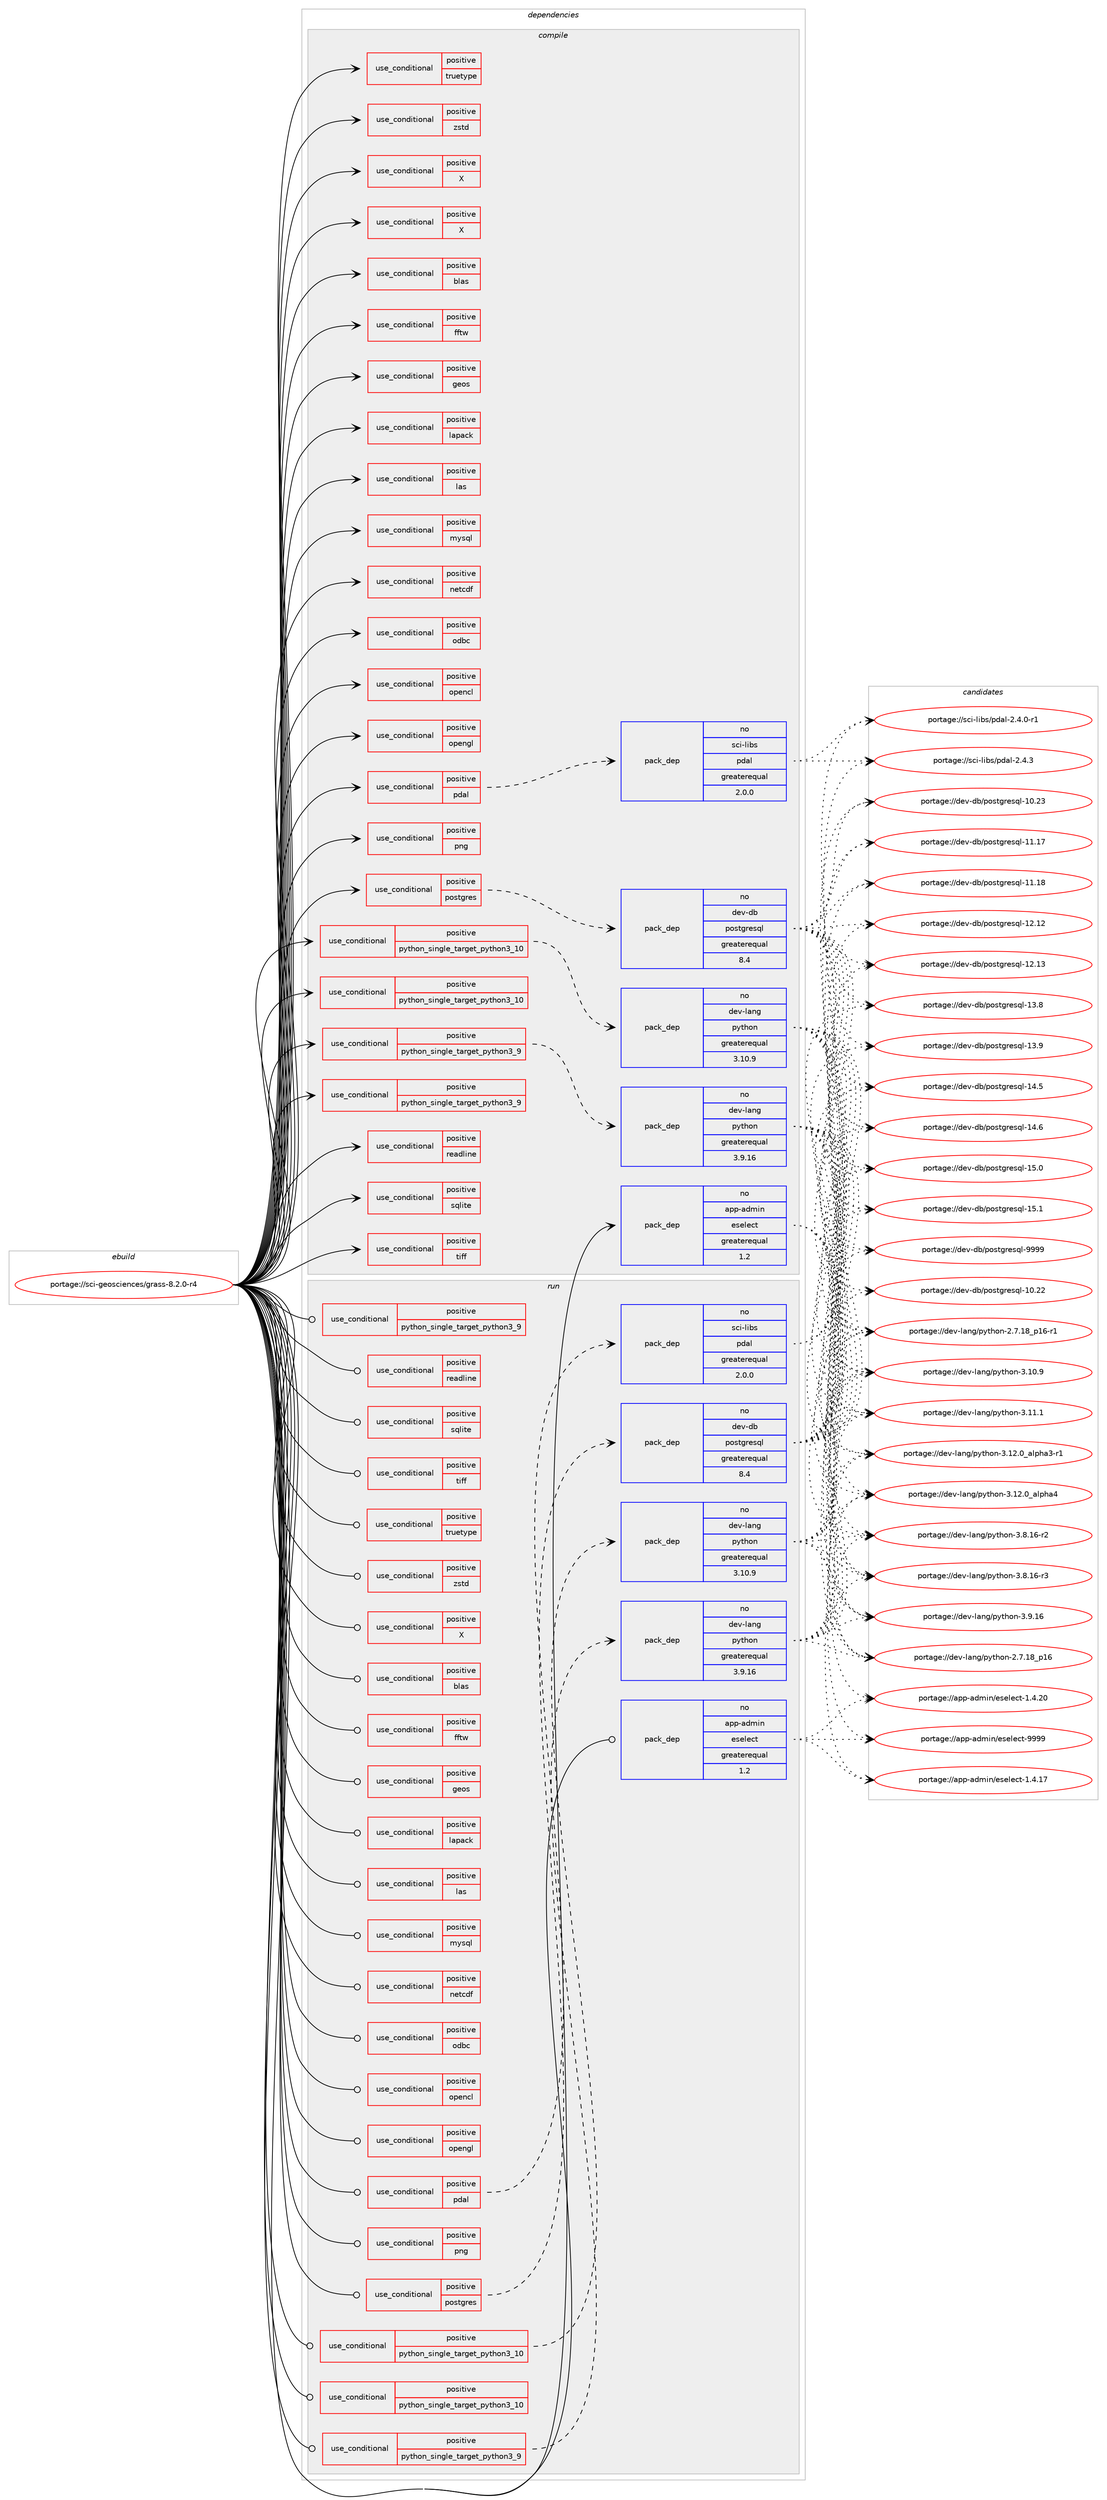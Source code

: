 digraph prolog {

# *************
# Graph options
# *************

newrank=true;
concentrate=true;
compound=true;
graph [rankdir=LR,fontname=Helvetica,fontsize=10,ranksep=1.5];#, ranksep=2.5, nodesep=0.2];
edge  [arrowhead=vee];
node  [fontname=Helvetica,fontsize=10];

# **********
# The ebuild
# **********

subgraph cluster_leftcol {
color=gray;
rank=same;
label=<<i>ebuild</i>>;
id [label="portage://sci-geosciences/grass-8.2.0-r4", color=red, width=4, href="../sci-geosciences/grass-8.2.0-r4.svg"];
}

# ****************
# The dependencies
# ****************

subgraph cluster_midcol {
color=gray;
label=<<i>dependencies</i>>;
subgraph cluster_compile {
fillcolor="#eeeeee";
style=filled;
label=<<i>compile</i>>;
subgraph cond1629 {
dependency2518 [label=<<TABLE BORDER="0" CELLBORDER="1" CELLSPACING="0" CELLPADDING="4"><TR><TD ROWSPAN="3" CELLPADDING="10">use_conditional</TD></TR><TR><TD>positive</TD></TR><TR><TD>X</TD></TR></TABLE>>, shape=none, color=red];
# *** BEGIN UNKNOWN DEPENDENCY TYPE (TODO) ***
# dependency2518 -> package_dependency(portage://sci-geosciences/grass-8.2.0-r4,install,no,dev-python,wxpython,none,[,,],[slot(4.0)],[])
# *** END UNKNOWN DEPENDENCY TYPE (TODO) ***

# *** BEGIN UNKNOWN DEPENDENCY TYPE (TODO) ***
# dependency2518 -> package_dependency(portage://sci-geosciences/grass-8.2.0-r4,install,no,x11-libs,cairo,none,[,,],[],[use(enable(X),none),use(optenable(opengl),none)])
# *** END UNKNOWN DEPENDENCY TYPE (TODO) ***

# *** BEGIN UNKNOWN DEPENDENCY TYPE (TODO) ***
# dependency2518 -> package_dependency(portage://sci-geosciences/grass-8.2.0-r4,install,no,x11-libs,libICE,none,[,,],[],[])
# *** END UNKNOWN DEPENDENCY TYPE (TODO) ***

# *** BEGIN UNKNOWN DEPENDENCY TYPE (TODO) ***
# dependency2518 -> package_dependency(portage://sci-geosciences/grass-8.2.0-r4,install,no,x11-libs,libSM,none,[,,],[],[])
# *** END UNKNOWN DEPENDENCY TYPE (TODO) ***

# *** BEGIN UNKNOWN DEPENDENCY TYPE (TODO) ***
# dependency2518 -> package_dependency(portage://sci-geosciences/grass-8.2.0-r4,install,no,x11-libs,libX11,none,[,,],[],[])
# *** END UNKNOWN DEPENDENCY TYPE (TODO) ***

# *** BEGIN UNKNOWN DEPENDENCY TYPE (TODO) ***
# dependency2518 -> package_dependency(portage://sci-geosciences/grass-8.2.0-r4,install,no,x11-libs,libXext,none,[,,],[],[])
# *** END UNKNOWN DEPENDENCY TYPE (TODO) ***

# *** BEGIN UNKNOWN DEPENDENCY TYPE (TODO) ***
# dependency2518 -> package_dependency(portage://sci-geosciences/grass-8.2.0-r4,install,no,x11-libs,libXt,none,[,,],[],[])
# *** END UNKNOWN DEPENDENCY TYPE (TODO) ***

}
id:e -> dependency2518:w [weight=20,style="solid",arrowhead="vee"];
subgraph cond1630 {
dependency2519 [label=<<TABLE BORDER="0" CELLBORDER="1" CELLSPACING="0" CELLPADDING="4"><TR><TD ROWSPAN="3" CELLPADDING="10">use_conditional</TD></TR><TR><TD>positive</TD></TR><TR><TD>X</TD></TR></TABLE>>, shape=none, color=red];
# *** BEGIN UNKNOWN DEPENDENCY TYPE (TODO) ***
# dependency2519 -> package_dependency(portage://sci-geosciences/grass-8.2.0-r4,install,no,x11-base,xorg-proto,none,[,,],[],[])
# *** END UNKNOWN DEPENDENCY TYPE (TODO) ***

}
id:e -> dependency2519:w [weight=20,style="solid",arrowhead="vee"];
subgraph cond1631 {
dependency2520 [label=<<TABLE BORDER="0" CELLBORDER="1" CELLSPACING="0" CELLPADDING="4"><TR><TD ROWSPAN="3" CELLPADDING="10">use_conditional</TD></TR><TR><TD>positive</TD></TR><TR><TD>blas</TD></TR></TABLE>>, shape=none, color=red];
# *** BEGIN UNKNOWN DEPENDENCY TYPE (TODO) ***
# dependency2520 -> package_dependency(portage://sci-geosciences/grass-8.2.0-r4,install,no,virtual,cblas,none,[,,],[],[use(enable(eselect-ldso),positive)])
# *** END UNKNOWN DEPENDENCY TYPE (TODO) ***

# *** BEGIN UNKNOWN DEPENDENCY TYPE (TODO) ***
# dependency2520 -> package_dependency(portage://sci-geosciences/grass-8.2.0-r4,install,no,virtual,blas,none,[,,],[],[use(enable(eselect-ldso),positive)])
# *** END UNKNOWN DEPENDENCY TYPE (TODO) ***

}
id:e -> dependency2520:w [weight=20,style="solid",arrowhead="vee"];
subgraph cond1632 {
dependency2521 [label=<<TABLE BORDER="0" CELLBORDER="1" CELLSPACING="0" CELLPADDING="4"><TR><TD ROWSPAN="3" CELLPADDING="10">use_conditional</TD></TR><TR><TD>positive</TD></TR><TR><TD>fftw</TD></TR></TABLE>>, shape=none, color=red];
# *** BEGIN UNKNOWN DEPENDENCY TYPE (TODO) ***
# dependency2521 -> package_dependency(portage://sci-geosciences/grass-8.2.0-r4,install,no,sci-libs,fftw,none,[,,],[slot(3.0),equal],[])
# *** END UNKNOWN DEPENDENCY TYPE (TODO) ***

}
id:e -> dependency2521:w [weight=20,style="solid",arrowhead="vee"];
subgraph cond1633 {
dependency2522 [label=<<TABLE BORDER="0" CELLBORDER="1" CELLSPACING="0" CELLPADDING="4"><TR><TD ROWSPAN="3" CELLPADDING="10">use_conditional</TD></TR><TR><TD>positive</TD></TR><TR><TD>geos</TD></TR></TABLE>>, shape=none, color=red];
# *** BEGIN UNKNOWN DEPENDENCY TYPE (TODO) ***
# dependency2522 -> package_dependency(portage://sci-geosciences/grass-8.2.0-r4,install,no,sci-libs,geos,none,[,,],any_same_slot,[])
# *** END UNKNOWN DEPENDENCY TYPE (TODO) ***

}
id:e -> dependency2522:w [weight=20,style="solid",arrowhead="vee"];
subgraph cond1634 {
dependency2523 [label=<<TABLE BORDER="0" CELLBORDER="1" CELLSPACING="0" CELLPADDING="4"><TR><TD ROWSPAN="3" CELLPADDING="10">use_conditional</TD></TR><TR><TD>positive</TD></TR><TR><TD>lapack</TD></TR></TABLE>>, shape=none, color=red];
# *** BEGIN UNKNOWN DEPENDENCY TYPE (TODO) ***
# dependency2523 -> package_dependency(portage://sci-geosciences/grass-8.2.0-r4,install,no,virtual,lapack,none,[,,],[],[use(enable(eselect-ldso),positive)])
# *** END UNKNOWN DEPENDENCY TYPE (TODO) ***

}
id:e -> dependency2523:w [weight=20,style="solid",arrowhead="vee"];
subgraph cond1635 {
dependency2524 [label=<<TABLE BORDER="0" CELLBORDER="1" CELLSPACING="0" CELLPADDING="4"><TR><TD ROWSPAN="3" CELLPADDING="10">use_conditional</TD></TR><TR><TD>positive</TD></TR><TR><TD>las</TD></TR></TABLE>>, shape=none, color=red];
# *** BEGIN UNKNOWN DEPENDENCY TYPE (TODO) ***
# dependency2524 -> package_dependency(portage://sci-geosciences/grass-8.2.0-r4,install,no,sci-geosciences,liblas,none,[,,],[],[])
# *** END UNKNOWN DEPENDENCY TYPE (TODO) ***

}
id:e -> dependency2524:w [weight=20,style="solid",arrowhead="vee"];
subgraph cond1636 {
dependency2525 [label=<<TABLE BORDER="0" CELLBORDER="1" CELLSPACING="0" CELLPADDING="4"><TR><TD ROWSPAN="3" CELLPADDING="10">use_conditional</TD></TR><TR><TD>positive</TD></TR><TR><TD>mysql</TD></TR></TABLE>>, shape=none, color=red];
# *** BEGIN UNKNOWN DEPENDENCY TYPE (TODO) ***
# dependency2525 -> package_dependency(portage://sci-geosciences/grass-8.2.0-r4,install,no,dev-db,mysql-connector-c,none,[,,],any_same_slot,[])
# *** END UNKNOWN DEPENDENCY TYPE (TODO) ***

}
id:e -> dependency2525:w [weight=20,style="solid",arrowhead="vee"];
subgraph cond1637 {
dependency2526 [label=<<TABLE BORDER="0" CELLBORDER="1" CELLSPACING="0" CELLPADDING="4"><TR><TD ROWSPAN="3" CELLPADDING="10">use_conditional</TD></TR><TR><TD>positive</TD></TR><TR><TD>netcdf</TD></TR></TABLE>>, shape=none, color=red];
# *** BEGIN UNKNOWN DEPENDENCY TYPE (TODO) ***
# dependency2526 -> package_dependency(portage://sci-geosciences/grass-8.2.0-r4,install,no,sci-libs,netcdf,none,[,,],any_same_slot,[])
# *** END UNKNOWN DEPENDENCY TYPE (TODO) ***

}
id:e -> dependency2526:w [weight=20,style="solid",arrowhead="vee"];
subgraph cond1638 {
dependency2527 [label=<<TABLE BORDER="0" CELLBORDER="1" CELLSPACING="0" CELLPADDING="4"><TR><TD ROWSPAN="3" CELLPADDING="10">use_conditional</TD></TR><TR><TD>positive</TD></TR><TR><TD>odbc</TD></TR></TABLE>>, shape=none, color=red];
# *** BEGIN UNKNOWN DEPENDENCY TYPE (TODO) ***
# dependency2527 -> package_dependency(portage://sci-geosciences/grass-8.2.0-r4,install,no,dev-db,unixODBC,none,[,,],[],[])
# *** END UNKNOWN DEPENDENCY TYPE (TODO) ***

}
id:e -> dependency2527:w [weight=20,style="solid",arrowhead="vee"];
subgraph cond1639 {
dependency2528 [label=<<TABLE BORDER="0" CELLBORDER="1" CELLSPACING="0" CELLPADDING="4"><TR><TD ROWSPAN="3" CELLPADDING="10">use_conditional</TD></TR><TR><TD>positive</TD></TR><TR><TD>opencl</TD></TR></TABLE>>, shape=none, color=red];
# *** BEGIN UNKNOWN DEPENDENCY TYPE (TODO) ***
# dependency2528 -> package_dependency(portage://sci-geosciences/grass-8.2.0-r4,install,no,virtual,opencl,none,[,,],[],[])
# *** END UNKNOWN DEPENDENCY TYPE (TODO) ***

}
id:e -> dependency2528:w [weight=20,style="solid",arrowhead="vee"];
subgraph cond1640 {
dependency2529 [label=<<TABLE BORDER="0" CELLBORDER="1" CELLSPACING="0" CELLPADDING="4"><TR><TD ROWSPAN="3" CELLPADDING="10">use_conditional</TD></TR><TR><TD>positive</TD></TR><TR><TD>opengl</TD></TR></TABLE>>, shape=none, color=red];
# *** BEGIN UNKNOWN DEPENDENCY TYPE (TODO) ***
# dependency2529 -> package_dependency(portage://sci-geosciences/grass-8.2.0-r4,install,no,virtual,opengl,none,[,,],[],[])
# *** END UNKNOWN DEPENDENCY TYPE (TODO) ***

}
id:e -> dependency2529:w [weight=20,style="solid",arrowhead="vee"];
subgraph cond1641 {
dependency2530 [label=<<TABLE BORDER="0" CELLBORDER="1" CELLSPACING="0" CELLPADDING="4"><TR><TD ROWSPAN="3" CELLPADDING="10">use_conditional</TD></TR><TR><TD>positive</TD></TR><TR><TD>pdal</TD></TR></TABLE>>, shape=none, color=red];
subgraph pack855 {
dependency2531 [label=<<TABLE BORDER="0" CELLBORDER="1" CELLSPACING="0" CELLPADDING="4" WIDTH="220"><TR><TD ROWSPAN="6" CELLPADDING="30">pack_dep</TD></TR><TR><TD WIDTH="110">no</TD></TR><TR><TD>sci-libs</TD></TR><TR><TD>pdal</TD></TR><TR><TD>greaterequal</TD></TR><TR><TD>2.0.0</TD></TR></TABLE>>, shape=none, color=blue];
}
dependency2530:e -> dependency2531:w [weight=20,style="dashed",arrowhead="vee"];
}
id:e -> dependency2530:w [weight=20,style="solid",arrowhead="vee"];
subgraph cond1642 {
dependency2532 [label=<<TABLE BORDER="0" CELLBORDER="1" CELLSPACING="0" CELLPADDING="4"><TR><TD ROWSPAN="3" CELLPADDING="10">use_conditional</TD></TR><TR><TD>positive</TD></TR><TR><TD>png</TD></TR></TABLE>>, shape=none, color=red];
# *** BEGIN UNKNOWN DEPENDENCY TYPE (TODO) ***
# dependency2532 -> package_dependency(portage://sci-geosciences/grass-8.2.0-r4,install,no,media-libs,libpng,none,[,,],any_same_slot,[])
# *** END UNKNOWN DEPENDENCY TYPE (TODO) ***

}
id:e -> dependency2532:w [weight=20,style="solid",arrowhead="vee"];
subgraph cond1643 {
dependency2533 [label=<<TABLE BORDER="0" CELLBORDER="1" CELLSPACING="0" CELLPADDING="4"><TR><TD ROWSPAN="3" CELLPADDING="10">use_conditional</TD></TR><TR><TD>positive</TD></TR><TR><TD>postgres</TD></TR></TABLE>>, shape=none, color=red];
subgraph pack856 {
dependency2534 [label=<<TABLE BORDER="0" CELLBORDER="1" CELLSPACING="0" CELLPADDING="4" WIDTH="220"><TR><TD ROWSPAN="6" CELLPADDING="30">pack_dep</TD></TR><TR><TD WIDTH="110">no</TD></TR><TR><TD>dev-db</TD></TR><TR><TD>postgresql</TD></TR><TR><TD>greaterequal</TD></TR><TR><TD>8.4</TD></TR></TABLE>>, shape=none, color=blue];
}
dependency2533:e -> dependency2534:w [weight=20,style="dashed",arrowhead="vee"];
}
id:e -> dependency2533:w [weight=20,style="solid",arrowhead="vee"];
subgraph cond1644 {
dependency2535 [label=<<TABLE BORDER="0" CELLBORDER="1" CELLSPACING="0" CELLPADDING="4"><TR><TD ROWSPAN="3" CELLPADDING="10">use_conditional</TD></TR><TR><TD>positive</TD></TR><TR><TD>python_single_target_python3_10</TD></TR></TABLE>>, shape=none, color=red];
subgraph pack857 {
dependency2536 [label=<<TABLE BORDER="0" CELLBORDER="1" CELLSPACING="0" CELLPADDING="4" WIDTH="220"><TR><TD ROWSPAN="6" CELLPADDING="30">pack_dep</TD></TR><TR><TD WIDTH="110">no</TD></TR><TR><TD>dev-lang</TD></TR><TR><TD>python</TD></TR><TR><TD>greaterequal</TD></TR><TR><TD>3.10.9</TD></TR></TABLE>>, shape=none, color=blue];
}
dependency2535:e -> dependency2536:w [weight=20,style="dashed",arrowhead="vee"];
}
id:e -> dependency2535:w [weight=20,style="solid",arrowhead="vee"];
subgraph cond1645 {
dependency2537 [label=<<TABLE BORDER="0" CELLBORDER="1" CELLSPACING="0" CELLPADDING="4"><TR><TD ROWSPAN="3" CELLPADDING="10">use_conditional</TD></TR><TR><TD>positive</TD></TR><TR><TD>python_single_target_python3_10</TD></TR></TABLE>>, shape=none, color=red];
# *** BEGIN UNKNOWN DEPENDENCY TYPE (TODO) ***
# dependency2537 -> package_dependency(portage://sci-geosciences/grass-8.2.0-r4,install,no,dev-python,numpy,none,[,,],[],[use(enable(python_targets_python3_10),negative)])
# *** END UNKNOWN DEPENDENCY TYPE (TODO) ***

# *** BEGIN UNKNOWN DEPENDENCY TYPE (TODO) ***
# dependency2537 -> package_dependency(portage://sci-geosciences/grass-8.2.0-r4,install,no,dev-python,six,none,[,,],[],[use(enable(python_targets_python3_10),negative)])
# *** END UNKNOWN DEPENDENCY TYPE (TODO) ***

}
id:e -> dependency2537:w [weight=20,style="solid",arrowhead="vee"];
subgraph cond1646 {
dependency2538 [label=<<TABLE BORDER="0" CELLBORDER="1" CELLSPACING="0" CELLPADDING="4"><TR><TD ROWSPAN="3" CELLPADDING="10">use_conditional</TD></TR><TR><TD>positive</TD></TR><TR><TD>python_single_target_python3_9</TD></TR></TABLE>>, shape=none, color=red];
subgraph pack858 {
dependency2539 [label=<<TABLE BORDER="0" CELLBORDER="1" CELLSPACING="0" CELLPADDING="4" WIDTH="220"><TR><TD ROWSPAN="6" CELLPADDING="30">pack_dep</TD></TR><TR><TD WIDTH="110">no</TD></TR><TR><TD>dev-lang</TD></TR><TR><TD>python</TD></TR><TR><TD>greaterequal</TD></TR><TR><TD>3.9.16</TD></TR></TABLE>>, shape=none, color=blue];
}
dependency2538:e -> dependency2539:w [weight=20,style="dashed",arrowhead="vee"];
}
id:e -> dependency2538:w [weight=20,style="solid",arrowhead="vee"];
subgraph cond1647 {
dependency2540 [label=<<TABLE BORDER="0" CELLBORDER="1" CELLSPACING="0" CELLPADDING="4"><TR><TD ROWSPAN="3" CELLPADDING="10">use_conditional</TD></TR><TR><TD>positive</TD></TR><TR><TD>python_single_target_python3_9</TD></TR></TABLE>>, shape=none, color=red];
# *** BEGIN UNKNOWN DEPENDENCY TYPE (TODO) ***
# dependency2540 -> package_dependency(portage://sci-geosciences/grass-8.2.0-r4,install,no,dev-python,numpy,none,[,,],[],[use(enable(python_targets_python3_9),negative)])
# *** END UNKNOWN DEPENDENCY TYPE (TODO) ***

# *** BEGIN UNKNOWN DEPENDENCY TYPE (TODO) ***
# dependency2540 -> package_dependency(portage://sci-geosciences/grass-8.2.0-r4,install,no,dev-python,six,none,[,,],[],[use(enable(python_targets_python3_9),negative)])
# *** END UNKNOWN DEPENDENCY TYPE (TODO) ***

}
id:e -> dependency2540:w [weight=20,style="solid",arrowhead="vee"];
subgraph cond1648 {
dependency2541 [label=<<TABLE BORDER="0" CELLBORDER="1" CELLSPACING="0" CELLPADDING="4"><TR><TD ROWSPAN="3" CELLPADDING="10">use_conditional</TD></TR><TR><TD>positive</TD></TR><TR><TD>readline</TD></TR></TABLE>>, shape=none, color=red];
# *** BEGIN UNKNOWN DEPENDENCY TYPE (TODO) ***
# dependency2541 -> package_dependency(portage://sci-geosciences/grass-8.2.0-r4,install,no,sys-libs,readline,none,[,,],any_same_slot,[])
# *** END UNKNOWN DEPENDENCY TYPE (TODO) ***

}
id:e -> dependency2541:w [weight=20,style="solid",arrowhead="vee"];
subgraph cond1649 {
dependency2542 [label=<<TABLE BORDER="0" CELLBORDER="1" CELLSPACING="0" CELLPADDING="4"><TR><TD ROWSPAN="3" CELLPADDING="10">use_conditional</TD></TR><TR><TD>positive</TD></TR><TR><TD>sqlite</TD></TR></TABLE>>, shape=none, color=red];
# *** BEGIN UNKNOWN DEPENDENCY TYPE (TODO) ***
# dependency2542 -> package_dependency(portage://sci-geosciences/grass-8.2.0-r4,install,no,dev-db,sqlite,none,[,,],[slot(3)],[])
# *** END UNKNOWN DEPENDENCY TYPE (TODO) ***

}
id:e -> dependency2542:w [weight=20,style="solid",arrowhead="vee"];
subgraph cond1650 {
dependency2543 [label=<<TABLE BORDER="0" CELLBORDER="1" CELLSPACING="0" CELLPADDING="4"><TR><TD ROWSPAN="3" CELLPADDING="10">use_conditional</TD></TR><TR><TD>positive</TD></TR><TR><TD>tiff</TD></TR></TABLE>>, shape=none, color=red];
# *** BEGIN UNKNOWN DEPENDENCY TYPE (TODO) ***
# dependency2543 -> package_dependency(portage://sci-geosciences/grass-8.2.0-r4,install,no,media-libs,tiff,none,[,,],any_same_slot,[])
# *** END UNKNOWN DEPENDENCY TYPE (TODO) ***

}
id:e -> dependency2543:w [weight=20,style="solid",arrowhead="vee"];
subgraph cond1651 {
dependency2544 [label=<<TABLE BORDER="0" CELLBORDER="1" CELLSPACING="0" CELLPADDING="4"><TR><TD ROWSPAN="3" CELLPADDING="10">use_conditional</TD></TR><TR><TD>positive</TD></TR><TR><TD>truetype</TD></TR></TABLE>>, shape=none, color=red];
# *** BEGIN UNKNOWN DEPENDENCY TYPE (TODO) ***
# dependency2544 -> package_dependency(portage://sci-geosciences/grass-8.2.0-r4,install,no,media-libs,freetype,none,[,,],[slot(2)],[])
# *** END UNKNOWN DEPENDENCY TYPE (TODO) ***

}
id:e -> dependency2544:w [weight=20,style="solid",arrowhead="vee"];
subgraph cond1652 {
dependency2545 [label=<<TABLE BORDER="0" CELLBORDER="1" CELLSPACING="0" CELLPADDING="4"><TR><TD ROWSPAN="3" CELLPADDING="10">use_conditional</TD></TR><TR><TD>positive</TD></TR><TR><TD>zstd</TD></TR></TABLE>>, shape=none, color=red];
# *** BEGIN UNKNOWN DEPENDENCY TYPE (TODO) ***
# dependency2545 -> package_dependency(portage://sci-geosciences/grass-8.2.0-r4,install,no,app-arch,zstd,none,[,,],any_same_slot,[])
# *** END UNKNOWN DEPENDENCY TYPE (TODO) ***

}
id:e -> dependency2545:w [weight=20,style="solid",arrowhead="vee"];
subgraph pack859 {
dependency2546 [label=<<TABLE BORDER="0" CELLBORDER="1" CELLSPACING="0" CELLPADDING="4" WIDTH="220"><TR><TD ROWSPAN="6" CELLPADDING="30">pack_dep</TD></TR><TR><TD WIDTH="110">no</TD></TR><TR><TD>app-admin</TD></TR><TR><TD>eselect</TD></TR><TR><TD>greaterequal</TD></TR><TR><TD>1.2</TD></TR></TABLE>>, shape=none, color=blue];
}
id:e -> dependency2546:w [weight=20,style="solid",arrowhead="vee"];
# *** BEGIN UNKNOWN DEPENDENCY TYPE (TODO) ***
# id -> package_dependency(portage://sci-geosciences/grass-8.2.0-r4,install,no,media-libs,glu,none,[,,],[],[])
# *** END UNKNOWN DEPENDENCY TYPE (TODO) ***

# *** BEGIN UNKNOWN DEPENDENCY TYPE (TODO) ***
# id -> package_dependency(portage://sci-geosciences/grass-8.2.0-r4,install,no,media-libs,libglvnd,none,[,,],[],[])
# *** END UNKNOWN DEPENDENCY TYPE (TODO) ***

# *** BEGIN UNKNOWN DEPENDENCY TYPE (TODO) ***
# id -> package_dependency(portage://sci-geosciences/grass-8.2.0-r4,install,no,sci-libs,gdal,none,[,,],any_same_slot,[])
# *** END UNKNOWN DEPENDENCY TYPE (TODO) ***

# *** BEGIN UNKNOWN DEPENDENCY TYPE (TODO) ***
# id -> package_dependency(portage://sci-geosciences/grass-8.2.0-r4,install,no,sci-libs,proj,none,[,,],any_same_slot,[])
# *** END UNKNOWN DEPENDENCY TYPE (TODO) ***

# *** BEGIN UNKNOWN DEPENDENCY TYPE (TODO) ***
# id -> package_dependency(portage://sci-geosciences/grass-8.2.0-r4,install,no,sci-libs,xdrfile,none,[,,],[],[])
# *** END UNKNOWN DEPENDENCY TYPE (TODO) ***

# *** BEGIN UNKNOWN DEPENDENCY TYPE (TODO) ***
# id -> package_dependency(portage://sci-geosciences/grass-8.2.0-r4,install,no,sys-libs,gdbm,none,[,,],any_same_slot,[])
# *** END UNKNOWN DEPENDENCY TYPE (TODO) ***

# *** BEGIN UNKNOWN DEPENDENCY TYPE (TODO) ***
# id -> package_dependency(portage://sci-geosciences/grass-8.2.0-r4,install,no,sys-libs,ncurses,none,[,,],any_same_slot,[])
# *** END UNKNOWN DEPENDENCY TYPE (TODO) ***

# *** BEGIN UNKNOWN DEPENDENCY TYPE (TODO) ***
# id -> package_dependency(portage://sci-geosciences/grass-8.2.0-r4,install,no,sys-libs,zlib,none,[,,],[],[])
# *** END UNKNOWN DEPENDENCY TYPE (TODO) ***

}
subgraph cluster_compileandrun {
fillcolor="#eeeeee";
style=filled;
label=<<i>compile and run</i>>;
}
subgraph cluster_run {
fillcolor="#eeeeee";
style=filled;
label=<<i>run</i>>;
subgraph cond1653 {
dependency2547 [label=<<TABLE BORDER="0" CELLBORDER="1" CELLSPACING="0" CELLPADDING="4"><TR><TD ROWSPAN="3" CELLPADDING="10">use_conditional</TD></TR><TR><TD>positive</TD></TR><TR><TD>X</TD></TR></TABLE>>, shape=none, color=red];
# *** BEGIN UNKNOWN DEPENDENCY TYPE (TODO) ***
# dependency2547 -> package_dependency(portage://sci-geosciences/grass-8.2.0-r4,run,no,dev-python,wxpython,none,[,,],[slot(4.0)],[])
# *** END UNKNOWN DEPENDENCY TYPE (TODO) ***

# *** BEGIN UNKNOWN DEPENDENCY TYPE (TODO) ***
# dependency2547 -> package_dependency(portage://sci-geosciences/grass-8.2.0-r4,run,no,x11-libs,cairo,none,[,,],[],[use(enable(X),none),use(optenable(opengl),none)])
# *** END UNKNOWN DEPENDENCY TYPE (TODO) ***

# *** BEGIN UNKNOWN DEPENDENCY TYPE (TODO) ***
# dependency2547 -> package_dependency(portage://sci-geosciences/grass-8.2.0-r4,run,no,x11-libs,libICE,none,[,,],[],[])
# *** END UNKNOWN DEPENDENCY TYPE (TODO) ***

# *** BEGIN UNKNOWN DEPENDENCY TYPE (TODO) ***
# dependency2547 -> package_dependency(portage://sci-geosciences/grass-8.2.0-r4,run,no,x11-libs,libSM,none,[,,],[],[])
# *** END UNKNOWN DEPENDENCY TYPE (TODO) ***

# *** BEGIN UNKNOWN DEPENDENCY TYPE (TODO) ***
# dependency2547 -> package_dependency(portage://sci-geosciences/grass-8.2.0-r4,run,no,x11-libs,libX11,none,[,,],[],[])
# *** END UNKNOWN DEPENDENCY TYPE (TODO) ***

# *** BEGIN UNKNOWN DEPENDENCY TYPE (TODO) ***
# dependency2547 -> package_dependency(portage://sci-geosciences/grass-8.2.0-r4,run,no,x11-libs,libXext,none,[,,],[],[])
# *** END UNKNOWN DEPENDENCY TYPE (TODO) ***

# *** BEGIN UNKNOWN DEPENDENCY TYPE (TODO) ***
# dependency2547 -> package_dependency(portage://sci-geosciences/grass-8.2.0-r4,run,no,x11-libs,libXt,none,[,,],[],[])
# *** END UNKNOWN DEPENDENCY TYPE (TODO) ***

}
id:e -> dependency2547:w [weight=20,style="solid",arrowhead="odot"];
subgraph cond1654 {
dependency2548 [label=<<TABLE BORDER="0" CELLBORDER="1" CELLSPACING="0" CELLPADDING="4"><TR><TD ROWSPAN="3" CELLPADDING="10">use_conditional</TD></TR><TR><TD>positive</TD></TR><TR><TD>blas</TD></TR></TABLE>>, shape=none, color=red];
# *** BEGIN UNKNOWN DEPENDENCY TYPE (TODO) ***
# dependency2548 -> package_dependency(portage://sci-geosciences/grass-8.2.0-r4,run,no,virtual,cblas,none,[,,],[],[use(enable(eselect-ldso),positive)])
# *** END UNKNOWN DEPENDENCY TYPE (TODO) ***

# *** BEGIN UNKNOWN DEPENDENCY TYPE (TODO) ***
# dependency2548 -> package_dependency(portage://sci-geosciences/grass-8.2.0-r4,run,no,virtual,blas,none,[,,],[],[use(enable(eselect-ldso),positive)])
# *** END UNKNOWN DEPENDENCY TYPE (TODO) ***

}
id:e -> dependency2548:w [weight=20,style="solid",arrowhead="odot"];
subgraph cond1655 {
dependency2549 [label=<<TABLE BORDER="0" CELLBORDER="1" CELLSPACING="0" CELLPADDING="4"><TR><TD ROWSPAN="3" CELLPADDING="10">use_conditional</TD></TR><TR><TD>positive</TD></TR><TR><TD>fftw</TD></TR></TABLE>>, shape=none, color=red];
# *** BEGIN UNKNOWN DEPENDENCY TYPE (TODO) ***
# dependency2549 -> package_dependency(portage://sci-geosciences/grass-8.2.0-r4,run,no,sci-libs,fftw,none,[,,],[slot(3.0),equal],[])
# *** END UNKNOWN DEPENDENCY TYPE (TODO) ***

}
id:e -> dependency2549:w [weight=20,style="solid",arrowhead="odot"];
subgraph cond1656 {
dependency2550 [label=<<TABLE BORDER="0" CELLBORDER="1" CELLSPACING="0" CELLPADDING="4"><TR><TD ROWSPAN="3" CELLPADDING="10">use_conditional</TD></TR><TR><TD>positive</TD></TR><TR><TD>geos</TD></TR></TABLE>>, shape=none, color=red];
# *** BEGIN UNKNOWN DEPENDENCY TYPE (TODO) ***
# dependency2550 -> package_dependency(portage://sci-geosciences/grass-8.2.0-r4,run,no,sci-libs,geos,none,[,,],any_same_slot,[])
# *** END UNKNOWN DEPENDENCY TYPE (TODO) ***

}
id:e -> dependency2550:w [weight=20,style="solid",arrowhead="odot"];
subgraph cond1657 {
dependency2551 [label=<<TABLE BORDER="0" CELLBORDER="1" CELLSPACING="0" CELLPADDING="4"><TR><TD ROWSPAN="3" CELLPADDING="10">use_conditional</TD></TR><TR><TD>positive</TD></TR><TR><TD>lapack</TD></TR></TABLE>>, shape=none, color=red];
# *** BEGIN UNKNOWN DEPENDENCY TYPE (TODO) ***
# dependency2551 -> package_dependency(portage://sci-geosciences/grass-8.2.0-r4,run,no,virtual,lapack,none,[,,],[],[use(enable(eselect-ldso),positive)])
# *** END UNKNOWN DEPENDENCY TYPE (TODO) ***

}
id:e -> dependency2551:w [weight=20,style="solid",arrowhead="odot"];
subgraph cond1658 {
dependency2552 [label=<<TABLE BORDER="0" CELLBORDER="1" CELLSPACING="0" CELLPADDING="4"><TR><TD ROWSPAN="3" CELLPADDING="10">use_conditional</TD></TR><TR><TD>positive</TD></TR><TR><TD>las</TD></TR></TABLE>>, shape=none, color=red];
# *** BEGIN UNKNOWN DEPENDENCY TYPE (TODO) ***
# dependency2552 -> package_dependency(portage://sci-geosciences/grass-8.2.0-r4,run,no,sci-geosciences,liblas,none,[,,],[],[])
# *** END UNKNOWN DEPENDENCY TYPE (TODO) ***

}
id:e -> dependency2552:w [weight=20,style="solid",arrowhead="odot"];
subgraph cond1659 {
dependency2553 [label=<<TABLE BORDER="0" CELLBORDER="1" CELLSPACING="0" CELLPADDING="4"><TR><TD ROWSPAN="3" CELLPADDING="10">use_conditional</TD></TR><TR><TD>positive</TD></TR><TR><TD>mysql</TD></TR></TABLE>>, shape=none, color=red];
# *** BEGIN UNKNOWN DEPENDENCY TYPE (TODO) ***
# dependency2553 -> package_dependency(portage://sci-geosciences/grass-8.2.0-r4,run,no,dev-db,mysql-connector-c,none,[,,],any_same_slot,[])
# *** END UNKNOWN DEPENDENCY TYPE (TODO) ***

}
id:e -> dependency2553:w [weight=20,style="solid",arrowhead="odot"];
subgraph cond1660 {
dependency2554 [label=<<TABLE BORDER="0" CELLBORDER="1" CELLSPACING="0" CELLPADDING="4"><TR><TD ROWSPAN="3" CELLPADDING="10">use_conditional</TD></TR><TR><TD>positive</TD></TR><TR><TD>netcdf</TD></TR></TABLE>>, shape=none, color=red];
# *** BEGIN UNKNOWN DEPENDENCY TYPE (TODO) ***
# dependency2554 -> package_dependency(portage://sci-geosciences/grass-8.2.0-r4,run,no,sci-libs,netcdf,none,[,,],any_same_slot,[])
# *** END UNKNOWN DEPENDENCY TYPE (TODO) ***

}
id:e -> dependency2554:w [weight=20,style="solid",arrowhead="odot"];
subgraph cond1661 {
dependency2555 [label=<<TABLE BORDER="0" CELLBORDER="1" CELLSPACING="0" CELLPADDING="4"><TR><TD ROWSPAN="3" CELLPADDING="10">use_conditional</TD></TR><TR><TD>positive</TD></TR><TR><TD>odbc</TD></TR></TABLE>>, shape=none, color=red];
# *** BEGIN UNKNOWN DEPENDENCY TYPE (TODO) ***
# dependency2555 -> package_dependency(portage://sci-geosciences/grass-8.2.0-r4,run,no,dev-db,unixODBC,none,[,,],[],[])
# *** END UNKNOWN DEPENDENCY TYPE (TODO) ***

}
id:e -> dependency2555:w [weight=20,style="solid",arrowhead="odot"];
subgraph cond1662 {
dependency2556 [label=<<TABLE BORDER="0" CELLBORDER="1" CELLSPACING="0" CELLPADDING="4"><TR><TD ROWSPAN="3" CELLPADDING="10">use_conditional</TD></TR><TR><TD>positive</TD></TR><TR><TD>opencl</TD></TR></TABLE>>, shape=none, color=red];
# *** BEGIN UNKNOWN DEPENDENCY TYPE (TODO) ***
# dependency2556 -> package_dependency(portage://sci-geosciences/grass-8.2.0-r4,run,no,virtual,opencl,none,[,,],[],[])
# *** END UNKNOWN DEPENDENCY TYPE (TODO) ***

}
id:e -> dependency2556:w [weight=20,style="solid",arrowhead="odot"];
subgraph cond1663 {
dependency2557 [label=<<TABLE BORDER="0" CELLBORDER="1" CELLSPACING="0" CELLPADDING="4"><TR><TD ROWSPAN="3" CELLPADDING="10">use_conditional</TD></TR><TR><TD>positive</TD></TR><TR><TD>opengl</TD></TR></TABLE>>, shape=none, color=red];
# *** BEGIN UNKNOWN DEPENDENCY TYPE (TODO) ***
# dependency2557 -> package_dependency(portage://sci-geosciences/grass-8.2.0-r4,run,no,virtual,opengl,none,[,,],[],[])
# *** END UNKNOWN DEPENDENCY TYPE (TODO) ***

}
id:e -> dependency2557:w [weight=20,style="solid",arrowhead="odot"];
subgraph cond1664 {
dependency2558 [label=<<TABLE BORDER="0" CELLBORDER="1" CELLSPACING="0" CELLPADDING="4"><TR><TD ROWSPAN="3" CELLPADDING="10">use_conditional</TD></TR><TR><TD>positive</TD></TR><TR><TD>pdal</TD></TR></TABLE>>, shape=none, color=red];
subgraph pack860 {
dependency2559 [label=<<TABLE BORDER="0" CELLBORDER="1" CELLSPACING="0" CELLPADDING="4" WIDTH="220"><TR><TD ROWSPAN="6" CELLPADDING="30">pack_dep</TD></TR><TR><TD WIDTH="110">no</TD></TR><TR><TD>sci-libs</TD></TR><TR><TD>pdal</TD></TR><TR><TD>greaterequal</TD></TR><TR><TD>2.0.0</TD></TR></TABLE>>, shape=none, color=blue];
}
dependency2558:e -> dependency2559:w [weight=20,style="dashed",arrowhead="vee"];
}
id:e -> dependency2558:w [weight=20,style="solid",arrowhead="odot"];
subgraph cond1665 {
dependency2560 [label=<<TABLE BORDER="0" CELLBORDER="1" CELLSPACING="0" CELLPADDING="4"><TR><TD ROWSPAN="3" CELLPADDING="10">use_conditional</TD></TR><TR><TD>positive</TD></TR><TR><TD>png</TD></TR></TABLE>>, shape=none, color=red];
# *** BEGIN UNKNOWN DEPENDENCY TYPE (TODO) ***
# dependency2560 -> package_dependency(portage://sci-geosciences/grass-8.2.0-r4,run,no,media-libs,libpng,none,[,,],any_same_slot,[])
# *** END UNKNOWN DEPENDENCY TYPE (TODO) ***

}
id:e -> dependency2560:w [weight=20,style="solid",arrowhead="odot"];
subgraph cond1666 {
dependency2561 [label=<<TABLE BORDER="0" CELLBORDER="1" CELLSPACING="0" CELLPADDING="4"><TR><TD ROWSPAN="3" CELLPADDING="10">use_conditional</TD></TR><TR><TD>positive</TD></TR><TR><TD>postgres</TD></TR></TABLE>>, shape=none, color=red];
subgraph pack861 {
dependency2562 [label=<<TABLE BORDER="0" CELLBORDER="1" CELLSPACING="0" CELLPADDING="4" WIDTH="220"><TR><TD ROWSPAN="6" CELLPADDING="30">pack_dep</TD></TR><TR><TD WIDTH="110">no</TD></TR><TR><TD>dev-db</TD></TR><TR><TD>postgresql</TD></TR><TR><TD>greaterequal</TD></TR><TR><TD>8.4</TD></TR></TABLE>>, shape=none, color=blue];
}
dependency2561:e -> dependency2562:w [weight=20,style="dashed",arrowhead="vee"];
}
id:e -> dependency2561:w [weight=20,style="solid",arrowhead="odot"];
subgraph cond1667 {
dependency2563 [label=<<TABLE BORDER="0" CELLBORDER="1" CELLSPACING="0" CELLPADDING="4"><TR><TD ROWSPAN="3" CELLPADDING="10">use_conditional</TD></TR><TR><TD>positive</TD></TR><TR><TD>python_single_target_python3_10</TD></TR></TABLE>>, shape=none, color=red];
subgraph pack862 {
dependency2564 [label=<<TABLE BORDER="0" CELLBORDER="1" CELLSPACING="0" CELLPADDING="4" WIDTH="220"><TR><TD ROWSPAN="6" CELLPADDING="30">pack_dep</TD></TR><TR><TD WIDTH="110">no</TD></TR><TR><TD>dev-lang</TD></TR><TR><TD>python</TD></TR><TR><TD>greaterequal</TD></TR><TR><TD>3.10.9</TD></TR></TABLE>>, shape=none, color=blue];
}
dependency2563:e -> dependency2564:w [weight=20,style="dashed",arrowhead="vee"];
}
id:e -> dependency2563:w [weight=20,style="solid",arrowhead="odot"];
subgraph cond1668 {
dependency2565 [label=<<TABLE BORDER="0" CELLBORDER="1" CELLSPACING="0" CELLPADDING="4"><TR><TD ROWSPAN="3" CELLPADDING="10">use_conditional</TD></TR><TR><TD>positive</TD></TR><TR><TD>python_single_target_python3_10</TD></TR></TABLE>>, shape=none, color=red];
# *** BEGIN UNKNOWN DEPENDENCY TYPE (TODO) ***
# dependency2565 -> package_dependency(portage://sci-geosciences/grass-8.2.0-r4,run,no,dev-python,numpy,none,[,,],[],[use(enable(python_targets_python3_10),negative)])
# *** END UNKNOWN DEPENDENCY TYPE (TODO) ***

# *** BEGIN UNKNOWN DEPENDENCY TYPE (TODO) ***
# dependency2565 -> package_dependency(portage://sci-geosciences/grass-8.2.0-r4,run,no,dev-python,six,none,[,,],[],[use(enable(python_targets_python3_10),negative)])
# *** END UNKNOWN DEPENDENCY TYPE (TODO) ***

}
id:e -> dependency2565:w [weight=20,style="solid",arrowhead="odot"];
subgraph cond1669 {
dependency2566 [label=<<TABLE BORDER="0" CELLBORDER="1" CELLSPACING="0" CELLPADDING="4"><TR><TD ROWSPAN="3" CELLPADDING="10">use_conditional</TD></TR><TR><TD>positive</TD></TR><TR><TD>python_single_target_python3_9</TD></TR></TABLE>>, shape=none, color=red];
subgraph pack863 {
dependency2567 [label=<<TABLE BORDER="0" CELLBORDER="1" CELLSPACING="0" CELLPADDING="4" WIDTH="220"><TR><TD ROWSPAN="6" CELLPADDING="30">pack_dep</TD></TR><TR><TD WIDTH="110">no</TD></TR><TR><TD>dev-lang</TD></TR><TR><TD>python</TD></TR><TR><TD>greaterequal</TD></TR><TR><TD>3.9.16</TD></TR></TABLE>>, shape=none, color=blue];
}
dependency2566:e -> dependency2567:w [weight=20,style="dashed",arrowhead="vee"];
}
id:e -> dependency2566:w [weight=20,style="solid",arrowhead="odot"];
subgraph cond1670 {
dependency2568 [label=<<TABLE BORDER="0" CELLBORDER="1" CELLSPACING="0" CELLPADDING="4"><TR><TD ROWSPAN="3" CELLPADDING="10">use_conditional</TD></TR><TR><TD>positive</TD></TR><TR><TD>python_single_target_python3_9</TD></TR></TABLE>>, shape=none, color=red];
# *** BEGIN UNKNOWN DEPENDENCY TYPE (TODO) ***
# dependency2568 -> package_dependency(portage://sci-geosciences/grass-8.2.0-r4,run,no,dev-python,numpy,none,[,,],[],[use(enable(python_targets_python3_9),negative)])
# *** END UNKNOWN DEPENDENCY TYPE (TODO) ***

# *** BEGIN UNKNOWN DEPENDENCY TYPE (TODO) ***
# dependency2568 -> package_dependency(portage://sci-geosciences/grass-8.2.0-r4,run,no,dev-python,six,none,[,,],[],[use(enable(python_targets_python3_9),negative)])
# *** END UNKNOWN DEPENDENCY TYPE (TODO) ***

}
id:e -> dependency2568:w [weight=20,style="solid",arrowhead="odot"];
subgraph cond1671 {
dependency2569 [label=<<TABLE BORDER="0" CELLBORDER="1" CELLSPACING="0" CELLPADDING="4"><TR><TD ROWSPAN="3" CELLPADDING="10">use_conditional</TD></TR><TR><TD>positive</TD></TR><TR><TD>readline</TD></TR></TABLE>>, shape=none, color=red];
# *** BEGIN UNKNOWN DEPENDENCY TYPE (TODO) ***
# dependency2569 -> package_dependency(portage://sci-geosciences/grass-8.2.0-r4,run,no,sys-libs,readline,none,[,,],any_same_slot,[])
# *** END UNKNOWN DEPENDENCY TYPE (TODO) ***

}
id:e -> dependency2569:w [weight=20,style="solid",arrowhead="odot"];
subgraph cond1672 {
dependency2570 [label=<<TABLE BORDER="0" CELLBORDER="1" CELLSPACING="0" CELLPADDING="4"><TR><TD ROWSPAN="3" CELLPADDING="10">use_conditional</TD></TR><TR><TD>positive</TD></TR><TR><TD>sqlite</TD></TR></TABLE>>, shape=none, color=red];
# *** BEGIN UNKNOWN DEPENDENCY TYPE (TODO) ***
# dependency2570 -> package_dependency(portage://sci-geosciences/grass-8.2.0-r4,run,no,dev-db,sqlite,none,[,,],[slot(3)],[])
# *** END UNKNOWN DEPENDENCY TYPE (TODO) ***

}
id:e -> dependency2570:w [weight=20,style="solid",arrowhead="odot"];
subgraph cond1673 {
dependency2571 [label=<<TABLE BORDER="0" CELLBORDER="1" CELLSPACING="0" CELLPADDING="4"><TR><TD ROWSPAN="3" CELLPADDING="10">use_conditional</TD></TR><TR><TD>positive</TD></TR><TR><TD>tiff</TD></TR></TABLE>>, shape=none, color=red];
# *** BEGIN UNKNOWN DEPENDENCY TYPE (TODO) ***
# dependency2571 -> package_dependency(portage://sci-geosciences/grass-8.2.0-r4,run,no,media-libs,tiff,none,[,,],any_same_slot,[])
# *** END UNKNOWN DEPENDENCY TYPE (TODO) ***

}
id:e -> dependency2571:w [weight=20,style="solid",arrowhead="odot"];
subgraph cond1674 {
dependency2572 [label=<<TABLE BORDER="0" CELLBORDER="1" CELLSPACING="0" CELLPADDING="4"><TR><TD ROWSPAN="3" CELLPADDING="10">use_conditional</TD></TR><TR><TD>positive</TD></TR><TR><TD>truetype</TD></TR></TABLE>>, shape=none, color=red];
# *** BEGIN UNKNOWN DEPENDENCY TYPE (TODO) ***
# dependency2572 -> package_dependency(portage://sci-geosciences/grass-8.2.0-r4,run,no,media-libs,freetype,none,[,,],[slot(2)],[])
# *** END UNKNOWN DEPENDENCY TYPE (TODO) ***

}
id:e -> dependency2572:w [weight=20,style="solid",arrowhead="odot"];
subgraph cond1675 {
dependency2573 [label=<<TABLE BORDER="0" CELLBORDER="1" CELLSPACING="0" CELLPADDING="4"><TR><TD ROWSPAN="3" CELLPADDING="10">use_conditional</TD></TR><TR><TD>positive</TD></TR><TR><TD>zstd</TD></TR></TABLE>>, shape=none, color=red];
# *** BEGIN UNKNOWN DEPENDENCY TYPE (TODO) ***
# dependency2573 -> package_dependency(portage://sci-geosciences/grass-8.2.0-r4,run,no,app-arch,zstd,none,[,,],any_same_slot,[])
# *** END UNKNOWN DEPENDENCY TYPE (TODO) ***

}
id:e -> dependency2573:w [weight=20,style="solid",arrowhead="odot"];
subgraph pack864 {
dependency2574 [label=<<TABLE BORDER="0" CELLBORDER="1" CELLSPACING="0" CELLPADDING="4" WIDTH="220"><TR><TD ROWSPAN="6" CELLPADDING="30">pack_dep</TD></TR><TR><TD WIDTH="110">no</TD></TR><TR><TD>app-admin</TD></TR><TR><TD>eselect</TD></TR><TR><TD>greaterequal</TD></TR><TR><TD>1.2</TD></TR></TABLE>>, shape=none, color=blue];
}
id:e -> dependency2574:w [weight=20,style="solid",arrowhead="odot"];
# *** BEGIN UNKNOWN DEPENDENCY TYPE (TODO) ***
# id -> package_dependency(portage://sci-geosciences/grass-8.2.0-r4,run,no,media-libs,glu,none,[,,],[],[])
# *** END UNKNOWN DEPENDENCY TYPE (TODO) ***

# *** BEGIN UNKNOWN DEPENDENCY TYPE (TODO) ***
# id -> package_dependency(portage://sci-geosciences/grass-8.2.0-r4,run,no,media-libs,libglvnd,none,[,,],[],[])
# *** END UNKNOWN DEPENDENCY TYPE (TODO) ***

# *** BEGIN UNKNOWN DEPENDENCY TYPE (TODO) ***
# id -> package_dependency(portage://sci-geosciences/grass-8.2.0-r4,run,no,sci-libs,gdal,none,[,,],any_same_slot,[])
# *** END UNKNOWN DEPENDENCY TYPE (TODO) ***

# *** BEGIN UNKNOWN DEPENDENCY TYPE (TODO) ***
# id -> package_dependency(portage://sci-geosciences/grass-8.2.0-r4,run,no,sci-libs,proj,none,[,,],any_same_slot,[])
# *** END UNKNOWN DEPENDENCY TYPE (TODO) ***

# *** BEGIN UNKNOWN DEPENDENCY TYPE (TODO) ***
# id -> package_dependency(portage://sci-geosciences/grass-8.2.0-r4,run,no,sci-libs,xdrfile,none,[,,],[],[])
# *** END UNKNOWN DEPENDENCY TYPE (TODO) ***

# *** BEGIN UNKNOWN DEPENDENCY TYPE (TODO) ***
# id -> package_dependency(portage://sci-geosciences/grass-8.2.0-r4,run,no,sys-libs,gdbm,none,[,,],any_same_slot,[])
# *** END UNKNOWN DEPENDENCY TYPE (TODO) ***

# *** BEGIN UNKNOWN DEPENDENCY TYPE (TODO) ***
# id -> package_dependency(portage://sci-geosciences/grass-8.2.0-r4,run,no,sys-libs,ncurses,none,[,,],any_same_slot,[])
# *** END UNKNOWN DEPENDENCY TYPE (TODO) ***

# *** BEGIN UNKNOWN DEPENDENCY TYPE (TODO) ***
# id -> package_dependency(portage://sci-geosciences/grass-8.2.0-r4,run,no,sys-libs,zlib,none,[,,],[],[])
# *** END UNKNOWN DEPENDENCY TYPE (TODO) ***

}
}

# **************
# The candidates
# **************

subgraph cluster_choices {
rank=same;
color=gray;
label=<<i>candidates</i>>;

subgraph choice855 {
color=black;
nodesep=1;
choice11599105451081059811547112100971084550465246484511449 [label="portage://sci-libs/pdal-2.4.0-r1", color=red, width=4,href="../sci-libs/pdal-2.4.0-r1.svg"];
choice1159910545108105981154711210097108455046524651 [label="portage://sci-libs/pdal-2.4.3", color=red, width=4,href="../sci-libs/pdal-2.4.3.svg"];
dependency2531:e -> choice11599105451081059811547112100971084550465246484511449:w [style=dotted,weight="100"];
dependency2531:e -> choice1159910545108105981154711210097108455046524651:w [style=dotted,weight="100"];
}
subgraph choice856 {
color=black;
nodesep=1;
choice100101118451009847112111115116103114101115113108454948465050 [label="portage://dev-db/postgresql-10.22", color=red, width=4,href="../dev-db/postgresql-10.22.svg"];
choice100101118451009847112111115116103114101115113108454948465051 [label="portage://dev-db/postgresql-10.23", color=red, width=4,href="../dev-db/postgresql-10.23.svg"];
choice100101118451009847112111115116103114101115113108454949464955 [label="portage://dev-db/postgresql-11.17", color=red, width=4,href="../dev-db/postgresql-11.17.svg"];
choice100101118451009847112111115116103114101115113108454949464956 [label="portage://dev-db/postgresql-11.18", color=red, width=4,href="../dev-db/postgresql-11.18.svg"];
choice100101118451009847112111115116103114101115113108454950464950 [label="portage://dev-db/postgresql-12.12", color=red, width=4,href="../dev-db/postgresql-12.12.svg"];
choice100101118451009847112111115116103114101115113108454950464951 [label="portage://dev-db/postgresql-12.13", color=red, width=4,href="../dev-db/postgresql-12.13.svg"];
choice1001011184510098471121111151161031141011151131084549514656 [label="portage://dev-db/postgresql-13.8", color=red, width=4,href="../dev-db/postgresql-13.8.svg"];
choice1001011184510098471121111151161031141011151131084549514657 [label="portage://dev-db/postgresql-13.9", color=red, width=4,href="../dev-db/postgresql-13.9.svg"];
choice1001011184510098471121111151161031141011151131084549524653 [label="portage://dev-db/postgresql-14.5", color=red, width=4,href="../dev-db/postgresql-14.5.svg"];
choice1001011184510098471121111151161031141011151131084549524654 [label="portage://dev-db/postgresql-14.6", color=red, width=4,href="../dev-db/postgresql-14.6.svg"];
choice1001011184510098471121111151161031141011151131084549534648 [label="portage://dev-db/postgresql-15.0", color=red, width=4,href="../dev-db/postgresql-15.0.svg"];
choice1001011184510098471121111151161031141011151131084549534649 [label="portage://dev-db/postgresql-15.1", color=red, width=4,href="../dev-db/postgresql-15.1.svg"];
choice1001011184510098471121111151161031141011151131084557575757 [label="portage://dev-db/postgresql-9999", color=red, width=4,href="../dev-db/postgresql-9999.svg"];
dependency2534:e -> choice100101118451009847112111115116103114101115113108454948465050:w [style=dotted,weight="100"];
dependency2534:e -> choice100101118451009847112111115116103114101115113108454948465051:w [style=dotted,weight="100"];
dependency2534:e -> choice100101118451009847112111115116103114101115113108454949464955:w [style=dotted,weight="100"];
dependency2534:e -> choice100101118451009847112111115116103114101115113108454949464956:w [style=dotted,weight="100"];
dependency2534:e -> choice100101118451009847112111115116103114101115113108454950464950:w [style=dotted,weight="100"];
dependency2534:e -> choice100101118451009847112111115116103114101115113108454950464951:w [style=dotted,weight="100"];
dependency2534:e -> choice1001011184510098471121111151161031141011151131084549514656:w [style=dotted,weight="100"];
dependency2534:e -> choice1001011184510098471121111151161031141011151131084549514657:w [style=dotted,weight="100"];
dependency2534:e -> choice1001011184510098471121111151161031141011151131084549524653:w [style=dotted,weight="100"];
dependency2534:e -> choice1001011184510098471121111151161031141011151131084549524654:w [style=dotted,weight="100"];
dependency2534:e -> choice1001011184510098471121111151161031141011151131084549534648:w [style=dotted,weight="100"];
dependency2534:e -> choice1001011184510098471121111151161031141011151131084549534649:w [style=dotted,weight="100"];
dependency2534:e -> choice1001011184510098471121111151161031141011151131084557575757:w [style=dotted,weight="100"];
}
subgraph choice857 {
color=black;
nodesep=1;
choice10010111845108971101034711212111610411111045504655464956951124954 [label="portage://dev-lang/python-2.7.18_p16", color=red, width=4,href="../dev-lang/python-2.7.18_p16.svg"];
choice100101118451089711010347112121116104111110455046554649569511249544511449 [label="portage://dev-lang/python-2.7.18_p16-r1", color=red, width=4,href="../dev-lang/python-2.7.18_p16-r1.svg"];
choice10010111845108971101034711212111610411111045514649484657 [label="portage://dev-lang/python-3.10.9", color=red, width=4,href="../dev-lang/python-3.10.9.svg"];
choice10010111845108971101034711212111610411111045514649494649 [label="portage://dev-lang/python-3.11.1", color=red, width=4,href="../dev-lang/python-3.11.1.svg"];
choice10010111845108971101034711212111610411111045514649504648959710811210497514511449 [label="portage://dev-lang/python-3.12.0_alpha3-r1", color=red, width=4,href="../dev-lang/python-3.12.0_alpha3-r1.svg"];
choice1001011184510897110103471121211161041111104551464950464895971081121049752 [label="portage://dev-lang/python-3.12.0_alpha4", color=red, width=4,href="../dev-lang/python-3.12.0_alpha4.svg"];
choice100101118451089711010347112121116104111110455146564649544511450 [label="portage://dev-lang/python-3.8.16-r2", color=red, width=4,href="../dev-lang/python-3.8.16-r2.svg"];
choice100101118451089711010347112121116104111110455146564649544511451 [label="portage://dev-lang/python-3.8.16-r3", color=red, width=4,href="../dev-lang/python-3.8.16-r3.svg"];
choice10010111845108971101034711212111610411111045514657464954 [label="portage://dev-lang/python-3.9.16", color=red, width=4,href="../dev-lang/python-3.9.16.svg"];
dependency2536:e -> choice10010111845108971101034711212111610411111045504655464956951124954:w [style=dotted,weight="100"];
dependency2536:e -> choice100101118451089711010347112121116104111110455046554649569511249544511449:w [style=dotted,weight="100"];
dependency2536:e -> choice10010111845108971101034711212111610411111045514649484657:w [style=dotted,weight="100"];
dependency2536:e -> choice10010111845108971101034711212111610411111045514649494649:w [style=dotted,weight="100"];
dependency2536:e -> choice10010111845108971101034711212111610411111045514649504648959710811210497514511449:w [style=dotted,weight="100"];
dependency2536:e -> choice1001011184510897110103471121211161041111104551464950464895971081121049752:w [style=dotted,weight="100"];
dependency2536:e -> choice100101118451089711010347112121116104111110455146564649544511450:w [style=dotted,weight="100"];
dependency2536:e -> choice100101118451089711010347112121116104111110455146564649544511451:w [style=dotted,weight="100"];
dependency2536:e -> choice10010111845108971101034711212111610411111045514657464954:w [style=dotted,weight="100"];
}
subgraph choice858 {
color=black;
nodesep=1;
choice10010111845108971101034711212111610411111045504655464956951124954 [label="portage://dev-lang/python-2.7.18_p16", color=red, width=4,href="../dev-lang/python-2.7.18_p16.svg"];
choice100101118451089711010347112121116104111110455046554649569511249544511449 [label="portage://dev-lang/python-2.7.18_p16-r1", color=red, width=4,href="../dev-lang/python-2.7.18_p16-r1.svg"];
choice10010111845108971101034711212111610411111045514649484657 [label="portage://dev-lang/python-3.10.9", color=red, width=4,href="../dev-lang/python-3.10.9.svg"];
choice10010111845108971101034711212111610411111045514649494649 [label="portage://dev-lang/python-3.11.1", color=red, width=4,href="../dev-lang/python-3.11.1.svg"];
choice10010111845108971101034711212111610411111045514649504648959710811210497514511449 [label="portage://dev-lang/python-3.12.0_alpha3-r1", color=red, width=4,href="../dev-lang/python-3.12.0_alpha3-r1.svg"];
choice1001011184510897110103471121211161041111104551464950464895971081121049752 [label="portage://dev-lang/python-3.12.0_alpha4", color=red, width=4,href="../dev-lang/python-3.12.0_alpha4.svg"];
choice100101118451089711010347112121116104111110455146564649544511450 [label="portage://dev-lang/python-3.8.16-r2", color=red, width=4,href="../dev-lang/python-3.8.16-r2.svg"];
choice100101118451089711010347112121116104111110455146564649544511451 [label="portage://dev-lang/python-3.8.16-r3", color=red, width=4,href="../dev-lang/python-3.8.16-r3.svg"];
choice10010111845108971101034711212111610411111045514657464954 [label="portage://dev-lang/python-3.9.16", color=red, width=4,href="../dev-lang/python-3.9.16.svg"];
dependency2539:e -> choice10010111845108971101034711212111610411111045504655464956951124954:w [style=dotted,weight="100"];
dependency2539:e -> choice100101118451089711010347112121116104111110455046554649569511249544511449:w [style=dotted,weight="100"];
dependency2539:e -> choice10010111845108971101034711212111610411111045514649484657:w [style=dotted,weight="100"];
dependency2539:e -> choice10010111845108971101034711212111610411111045514649494649:w [style=dotted,weight="100"];
dependency2539:e -> choice10010111845108971101034711212111610411111045514649504648959710811210497514511449:w [style=dotted,weight="100"];
dependency2539:e -> choice1001011184510897110103471121211161041111104551464950464895971081121049752:w [style=dotted,weight="100"];
dependency2539:e -> choice100101118451089711010347112121116104111110455146564649544511450:w [style=dotted,weight="100"];
dependency2539:e -> choice100101118451089711010347112121116104111110455146564649544511451:w [style=dotted,weight="100"];
dependency2539:e -> choice10010111845108971101034711212111610411111045514657464954:w [style=dotted,weight="100"];
}
subgraph choice859 {
color=black;
nodesep=1;
choice971121124597100109105110471011151011081019911645494652464955 [label="portage://app-admin/eselect-1.4.17", color=red, width=4,href="../app-admin/eselect-1.4.17.svg"];
choice971121124597100109105110471011151011081019911645494652465048 [label="portage://app-admin/eselect-1.4.20", color=red, width=4,href="../app-admin/eselect-1.4.20.svg"];
choice97112112459710010910511047101115101108101991164557575757 [label="portage://app-admin/eselect-9999", color=red, width=4,href="../app-admin/eselect-9999.svg"];
dependency2546:e -> choice971121124597100109105110471011151011081019911645494652464955:w [style=dotted,weight="100"];
dependency2546:e -> choice971121124597100109105110471011151011081019911645494652465048:w [style=dotted,weight="100"];
dependency2546:e -> choice97112112459710010910511047101115101108101991164557575757:w [style=dotted,weight="100"];
}
subgraph choice860 {
color=black;
nodesep=1;
choice11599105451081059811547112100971084550465246484511449 [label="portage://sci-libs/pdal-2.4.0-r1", color=red, width=4,href="../sci-libs/pdal-2.4.0-r1.svg"];
choice1159910545108105981154711210097108455046524651 [label="portage://sci-libs/pdal-2.4.3", color=red, width=4,href="../sci-libs/pdal-2.4.3.svg"];
dependency2559:e -> choice11599105451081059811547112100971084550465246484511449:w [style=dotted,weight="100"];
dependency2559:e -> choice1159910545108105981154711210097108455046524651:w [style=dotted,weight="100"];
}
subgraph choice861 {
color=black;
nodesep=1;
choice100101118451009847112111115116103114101115113108454948465050 [label="portage://dev-db/postgresql-10.22", color=red, width=4,href="../dev-db/postgresql-10.22.svg"];
choice100101118451009847112111115116103114101115113108454948465051 [label="portage://dev-db/postgresql-10.23", color=red, width=4,href="../dev-db/postgresql-10.23.svg"];
choice100101118451009847112111115116103114101115113108454949464955 [label="portage://dev-db/postgresql-11.17", color=red, width=4,href="../dev-db/postgresql-11.17.svg"];
choice100101118451009847112111115116103114101115113108454949464956 [label="portage://dev-db/postgresql-11.18", color=red, width=4,href="../dev-db/postgresql-11.18.svg"];
choice100101118451009847112111115116103114101115113108454950464950 [label="portage://dev-db/postgresql-12.12", color=red, width=4,href="../dev-db/postgresql-12.12.svg"];
choice100101118451009847112111115116103114101115113108454950464951 [label="portage://dev-db/postgresql-12.13", color=red, width=4,href="../dev-db/postgresql-12.13.svg"];
choice1001011184510098471121111151161031141011151131084549514656 [label="portage://dev-db/postgresql-13.8", color=red, width=4,href="../dev-db/postgresql-13.8.svg"];
choice1001011184510098471121111151161031141011151131084549514657 [label="portage://dev-db/postgresql-13.9", color=red, width=4,href="../dev-db/postgresql-13.9.svg"];
choice1001011184510098471121111151161031141011151131084549524653 [label="portage://dev-db/postgresql-14.5", color=red, width=4,href="../dev-db/postgresql-14.5.svg"];
choice1001011184510098471121111151161031141011151131084549524654 [label="portage://dev-db/postgresql-14.6", color=red, width=4,href="../dev-db/postgresql-14.6.svg"];
choice1001011184510098471121111151161031141011151131084549534648 [label="portage://dev-db/postgresql-15.0", color=red, width=4,href="../dev-db/postgresql-15.0.svg"];
choice1001011184510098471121111151161031141011151131084549534649 [label="portage://dev-db/postgresql-15.1", color=red, width=4,href="../dev-db/postgresql-15.1.svg"];
choice1001011184510098471121111151161031141011151131084557575757 [label="portage://dev-db/postgresql-9999", color=red, width=4,href="../dev-db/postgresql-9999.svg"];
dependency2562:e -> choice100101118451009847112111115116103114101115113108454948465050:w [style=dotted,weight="100"];
dependency2562:e -> choice100101118451009847112111115116103114101115113108454948465051:w [style=dotted,weight="100"];
dependency2562:e -> choice100101118451009847112111115116103114101115113108454949464955:w [style=dotted,weight="100"];
dependency2562:e -> choice100101118451009847112111115116103114101115113108454949464956:w [style=dotted,weight="100"];
dependency2562:e -> choice100101118451009847112111115116103114101115113108454950464950:w [style=dotted,weight="100"];
dependency2562:e -> choice100101118451009847112111115116103114101115113108454950464951:w [style=dotted,weight="100"];
dependency2562:e -> choice1001011184510098471121111151161031141011151131084549514656:w [style=dotted,weight="100"];
dependency2562:e -> choice1001011184510098471121111151161031141011151131084549514657:w [style=dotted,weight="100"];
dependency2562:e -> choice1001011184510098471121111151161031141011151131084549524653:w [style=dotted,weight="100"];
dependency2562:e -> choice1001011184510098471121111151161031141011151131084549524654:w [style=dotted,weight="100"];
dependency2562:e -> choice1001011184510098471121111151161031141011151131084549534648:w [style=dotted,weight="100"];
dependency2562:e -> choice1001011184510098471121111151161031141011151131084549534649:w [style=dotted,weight="100"];
dependency2562:e -> choice1001011184510098471121111151161031141011151131084557575757:w [style=dotted,weight="100"];
}
subgraph choice862 {
color=black;
nodesep=1;
choice10010111845108971101034711212111610411111045504655464956951124954 [label="portage://dev-lang/python-2.7.18_p16", color=red, width=4,href="../dev-lang/python-2.7.18_p16.svg"];
choice100101118451089711010347112121116104111110455046554649569511249544511449 [label="portage://dev-lang/python-2.7.18_p16-r1", color=red, width=4,href="../dev-lang/python-2.7.18_p16-r1.svg"];
choice10010111845108971101034711212111610411111045514649484657 [label="portage://dev-lang/python-3.10.9", color=red, width=4,href="../dev-lang/python-3.10.9.svg"];
choice10010111845108971101034711212111610411111045514649494649 [label="portage://dev-lang/python-3.11.1", color=red, width=4,href="../dev-lang/python-3.11.1.svg"];
choice10010111845108971101034711212111610411111045514649504648959710811210497514511449 [label="portage://dev-lang/python-3.12.0_alpha3-r1", color=red, width=4,href="../dev-lang/python-3.12.0_alpha3-r1.svg"];
choice1001011184510897110103471121211161041111104551464950464895971081121049752 [label="portage://dev-lang/python-3.12.0_alpha4", color=red, width=4,href="../dev-lang/python-3.12.0_alpha4.svg"];
choice100101118451089711010347112121116104111110455146564649544511450 [label="portage://dev-lang/python-3.8.16-r2", color=red, width=4,href="../dev-lang/python-3.8.16-r2.svg"];
choice100101118451089711010347112121116104111110455146564649544511451 [label="portage://dev-lang/python-3.8.16-r3", color=red, width=4,href="../dev-lang/python-3.8.16-r3.svg"];
choice10010111845108971101034711212111610411111045514657464954 [label="portage://dev-lang/python-3.9.16", color=red, width=4,href="../dev-lang/python-3.9.16.svg"];
dependency2564:e -> choice10010111845108971101034711212111610411111045504655464956951124954:w [style=dotted,weight="100"];
dependency2564:e -> choice100101118451089711010347112121116104111110455046554649569511249544511449:w [style=dotted,weight="100"];
dependency2564:e -> choice10010111845108971101034711212111610411111045514649484657:w [style=dotted,weight="100"];
dependency2564:e -> choice10010111845108971101034711212111610411111045514649494649:w [style=dotted,weight="100"];
dependency2564:e -> choice10010111845108971101034711212111610411111045514649504648959710811210497514511449:w [style=dotted,weight="100"];
dependency2564:e -> choice1001011184510897110103471121211161041111104551464950464895971081121049752:w [style=dotted,weight="100"];
dependency2564:e -> choice100101118451089711010347112121116104111110455146564649544511450:w [style=dotted,weight="100"];
dependency2564:e -> choice100101118451089711010347112121116104111110455146564649544511451:w [style=dotted,weight="100"];
dependency2564:e -> choice10010111845108971101034711212111610411111045514657464954:w [style=dotted,weight="100"];
}
subgraph choice863 {
color=black;
nodesep=1;
choice10010111845108971101034711212111610411111045504655464956951124954 [label="portage://dev-lang/python-2.7.18_p16", color=red, width=4,href="../dev-lang/python-2.7.18_p16.svg"];
choice100101118451089711010347112121116104111110455046554649569511249544511449 [label="portage://dev-lang/python-2.7.18_p16-r1", color=red, width=4,href="../dev-lang/python-2.7.18_p16-r1.svg"];
choice10010111845108971101034711212111610411111045514649484657 [label="portage://dev-lang/python-3.10.9", color=red, width=4,href="../dev-lang/python-3.10.9.svg"];
choice10010111845108971101034711212111610411111045514649494649 [label="portage://dev-lang/python-3.11.1", color=red, width=4,href="../dev-lang/python-3.11.1.svg"];
choice10010111845108971101034711212111610411111045514649504648959710811210497514511449 [label="portage://dev-lang/python-3.12.0_alpha3-r1", color=red, width=4,href="../dev-lang/python-3.12.0_alpha3-r1.svg"];
choice1001011184510897110103471121211161041111104551464950464895971081121049752 [label="portage://dev-lang/python-3.12.0_alpha4", color=red, width=4,href="../dev-lang/python-3.12.0_alpha4.svg"];
choice100101118451089711010347112121116104111110455146564649544511450 [label="portage://dev-lang/python-3.8.16-r2", color=red, width=4,href="../dev-lang/python-3.8.16-r2.svg"];
choice100101118451089711010347112121116104111110455146564649544511451 [label="portage://dev-lang/python-3.8.16-r3", color=red, width=4,href="../dev-lang/python-3.8.16-r3.svg"];
choice10010111845108971101034711212111610411111045514657464954 [label="portage://dev-lang/python-3.9.16", color=red, width=4,href="../dev-lang/python-3.9.16.svg"];
dependency2567:e -> choice10010111845108971101034711212111610411111045504655464956951124954:w [style=dotted,weight="100"];
dependency2567:e -> choice100101118451089711010347112121116104111110455046554649569511249544511449:w [style=dotted,weight="100"];
dependency2567:e -> choice10010111845108971101034711212111610411111045514649484657:w [style=dotted,weight="100"];
dependency2567:e -> choice10010111845108971101034711212111610411111045514649494649:w [style=dotted,weight="100"];
dependency2567:e -> choice10010111845108971101034711212111610411111045514649504648959710811210497514511449:w [style=dotted,weight="100"];
dependency2567:e -> choice1001011184510897110103471121211161041111104551464950464895971081121049752:w [style=dotted,weight="100"];
dependency2567:e -> choice100101118451089711010347112121116104111110455146564649544511450:w [style=dotted,weight="100"];
dependency2567:e -> choice100101118451089711010347112121116104111110455146564649544511451:w [style=dotted,weight="100"];
dependency2567:e -> choice10010111845108971101034711212111610411111045514657464954:w [style=dotted,weight="100"];
}
subgraph choice864 {
color=black;
nodesep=1;
choice971121124597100109105110471011151011081019911645494652464955 [label="portage://app-admin/eselect-1.4.17", color=red, width=4,href="../app-admin/eselect-1.4.17.svg"];
choice971121124597100109105110471011151011081019911645494652465048 [label="portage://app-admin/eselect-1.4.20", color=red, width=4,href="../app-admin/eselect-1.4.20.svg"];
choice97112112459710010910511047101115101108101991164557575757 [label="portage://app-admin/eselect-9999", color=red, width=4,href="../app-admin/eselect-9999.svg"];
dependency2574:e -> choice971121124597100109105110471011151011081019911645494652464955:w [style=dotted,weight="100"];
dependency2574:e -> choice971121124597100109105110471011151011081019911645494652465048:w [style=dotted,weight="100"];
dependency2574:e -> choice97112112459710010910511047101115101108101991164557575757:w [style=dotted,weight="100"];
}
}

}

